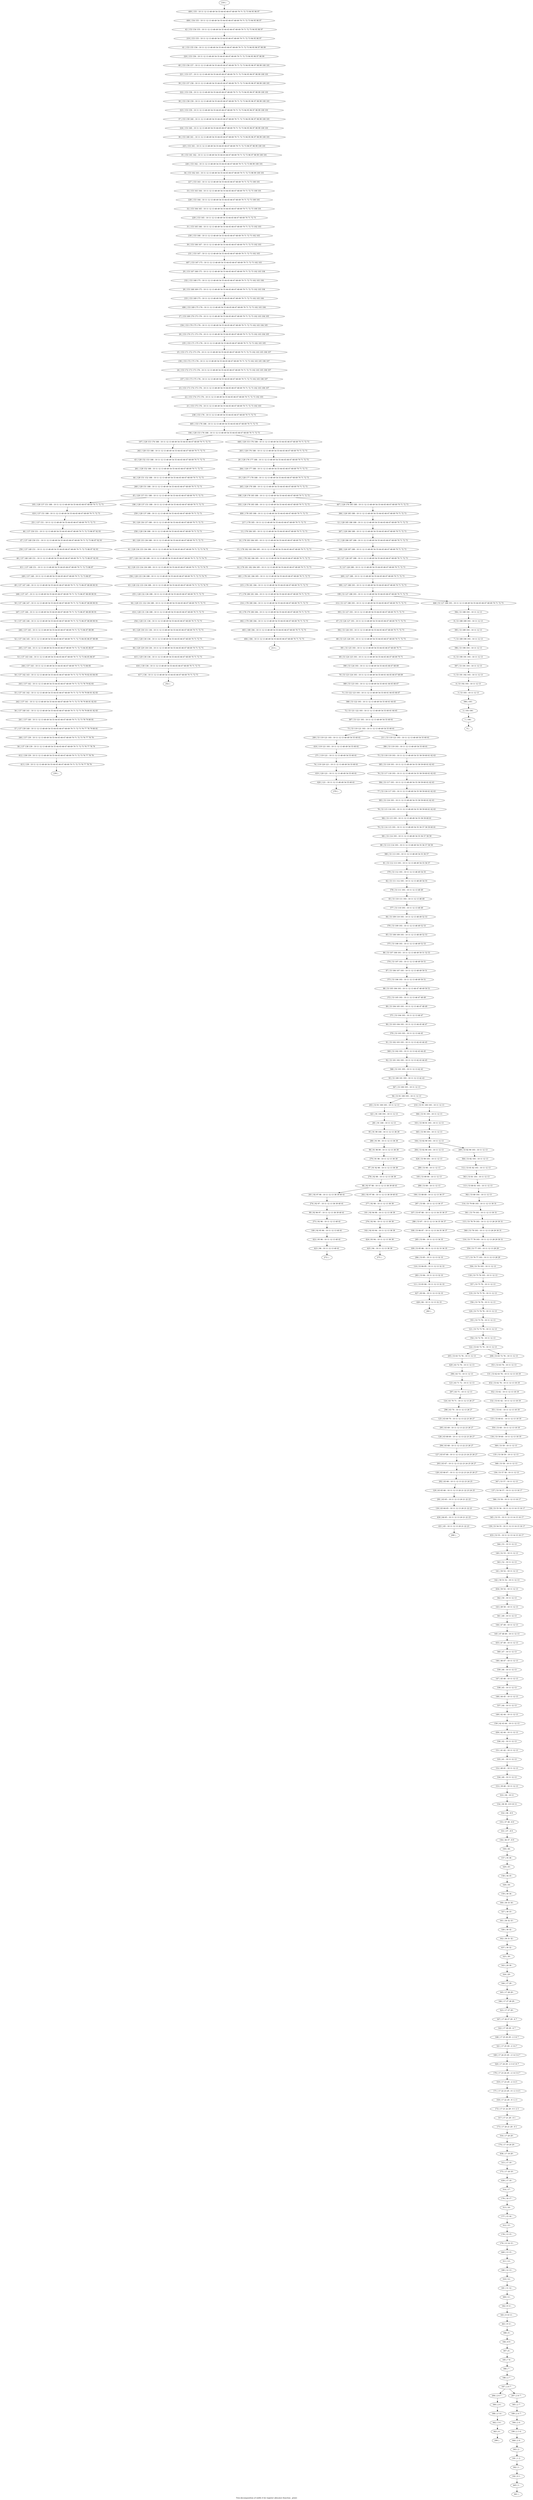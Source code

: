 digraph G {
graph [label="Tree-decomposition of width 4 for register allocator (function _print)"]
0[label="0 | : "];
1[label="1 | 194 : "];
2[label="2 | 193 194 : "];
3[label="3 | 53 193 : 10 11 12 13 "];
4[label="4 | 53 192 193 : 10 11 12 13 "];
5[label="5 | 53 191 192 193 : 10 11 12 13 "];
6[label="6 | 53 190 191 193 : 10 11 12 13 "];
7[label="7 | 53 189 190 193 : 10 11 12 13 "];
8[label="8 | 53 188 189 193 : 10 11 12 13 "];
9[label="9 | 127 128 188 : 10 11 12 13 48 49 54 55 64 65 66 67 68 69 70 71 72 73 "];
10[label="10 | 127 128 187 188 : 10 11 12 13 48 49 54 55 64 65 66 67 68 69 70 71 72 73 "];
11[label="11 | 128 186 187 188 : 10 11 12 13 48 49 54 55 64 65 66 67 68 69 70 71 72 73 "];
12[label="12 | 128 185 186 188 : 10 11 12 13 48 49 54 55 64 65 66 67 68 69 70 71 72 73 "];
13[label="13 | 178 184 185 : 10 11 12 13 48 49 54 55 64 65 66 67 68 69 70 71 72 73 "];
14[label="14 | 178 183 184 185 : 10 11 12 13 48 49 54 55 64 65 66 67 68 69 70 71 72 73 "];
15[label="15 | 178 182 183 184 185 : 10 11 12 13 48 49 54 55 64 65 66 67 68 69 70 71 72 73 "];
16[label="16 | 178 181 182 184 185 : 10 11 12 13 48 49 54 55 64 65 66 67 68 69 70 71 72 73 "];
17[label="17 | 178 180 181 184 : 10 11 12 13 48 49 54 55 64 65 66 67 68 69 70 71 72 73 "];
18[label="18 | 178 179 180 184 : 10 11 12 13 48 49 54 55 64 65 66 67 68 69 70 71 72 73 "];
19[label="19 | 128 177 178 188 : 10 11 12 13 48 49 54 55 64 65 66 67 68 69 70 71 72 73 "];
20[label="20 | 128 176 177 188 : 10 11 12 13 48 49 54 55 64 65 66 67 68 69 70 71 72 73 "];
21[label="21 | 153 175 176 : 10 11 12 13 48 49 54 55 64 65 66 67 68 69 70 71 72 73 102 103 "];
22[label="22 | 153 174 175 176 : 10 11 12 13 48 49 54 55 64 65 66 67 68 69 70 71 72 73 102 103 "];
23[label="23 | 153 173 174 175 176 : 10 11 12 13 48 49 54 55 64 65 66 67 68 69 70 71 72 73 102 103 106 107 "];
24[label="24 | 153 172 173 175 176 : 10 11 12 13 48 49 54 55 64 65 66 67 68 69 70 71 72 73 102 103 105 106 107 "];
25[label="25 | 153 171 172 175 176 : 10 11 12 13 48 49 54 55 64 65 66 67 68 69 70 71 72 73 102 103 105 106 107 "];
26[label="26 | 153 170 171 175 176 : 10 11 12 13 48 49 54 55 64 65 66 67 68 69 70 71 72 73 102 103 104 105 "];
27[label="27 | 153 169 170 175 176 : 10 11 12 13 48 49 54 55 64 65 66 67 68 69 70 71 72 73 102 103 104 105 "];
28[label="28 | 153 168 169 175 : 10 11 12 13 48 49 54 55 64 65 66 67 68 69 70 71 72 73 102 103 104 "];
29[label="29 | 153 167 168 175 : 10 11 12 13 48 49 54 55 64 65 66 67 68 69 70 71 72 73 102 103 104 "];
30[label="30 | 153 166 167 : 10 11 12 13 48 49 54 55 64 65 66 67 68 69 70 71 72 73 102 103 "];
31[label="31 | 153 165 166 : 10 11 12 13 48 49 54 55 64 65 66 67 68 69 70 71 72 73 102 103 "];
32[label="32 | 153 164 165 : 10 11 12 13 48 49 54 55 64 65 66 67 68 69 70 71 72 73 100 101 "];
33[label="33 | 153 163 164 : 10 11 12 13 48 49 54 55 64 65 66 67 68 69 70 71 72 73 100 101 "];
34[label="34 | 153 162 163 : 10 11 12 13 48 49 54 55 64 65 66 67 68 69 70 71 72 73 98 99 100 101 "];
35[label="35 | 153 161 162 : 10 11 12 13 48 49 54 55 64 65 66 67 68 69 70 71 72 73 96 97 98 99 100 101 "];
36[label="36 | 153 160 161 : 10 11 12 13 48 49 54 55 64 65 66 67 68 69 70 71 72 73 94 95 96 97 98 99 100 101 "];
37[label="37 | 153 159 160 : 10 11 12 13 48 49 54 55 64 65 66 67 68 69 70 71 72 73 94 95 96 97 98 99 100 101 "];
38[label="38 | 153 158 159 : 10 11 12 13 48 49 54 55 64 65 66 67 68 69 70 71 72 73 94 95 96 97 98 99 100 101 "];
39[label="39 | 153 157 158 : 10 11 12 13 48 49 54 55 64 65 66 67 68 69 70 71 72 73 94 95 96 97 98 99 100 101 "];
40[label="40 | 153 156 157 : 10 11 12 13 48 49 54 55 64 65 66 67 68 69 70 71 72 73 94 95 96 97 98 99 100 101 "];
41[label="41 | 153 155 156 : 10 11 12 13 48 49 54 55 64 65 66 67 68 69 70 71 72 73 94 95 96 97 98 99 "];
42[label="42 | 153 154 155 : 10 11 12 13 48 49 54 55 64 65 66 67 68 69 70 71 72 73 94 95 96 97 "];
43[label="43 | 128 152 153 188 : 10 11 12 13 48 49 54 55 64 65 66 67 68 69 70 71 72 73 "];
44[label="44 | 128 151 152 188 : 10 11 12 13 48 49 54 55 64 65 66 67 68 69 70 71 72 73 "];
45[label="45 | 128 137 151 188 : 10 11 12 13 48 49 54 55 64 65 66 67 68 69 70 71 72 73 "];
46[label="46 | 137 150 151 : 10 11 12 13 48 49 54 55 64 65 66 67 68 69 70 71 72 73 86 87 92 93 "];
47[label="47 | 137 149 150 151 : 10 11 12 13 48 49 54 55 64 65 66 67 68 69 70 71 72 73 86 87 92 93 "];
48[label="48 | 137 148 149 151 : 10 11 12 13 48 49 54 55 64 65 66 67 68 69 70 71 72 73 86 87 92 93 "];
49[label="49 | 137 147 148 : 10 11 12 13 48 49 54 55 64 65 66 67 68 69 70 71 72 73 86 87 88 89 90 91 "];
50[label="50 | 137 146 147 : 10 11 12 13 48 49 54 55 64 65 66 67 68 69 70 71 72 73 86 87 88 89 90 91 "];
51[label="51 | 137 145 146 : 10 11 12 13 48 49 54 55 64 65 66 67 68 69 70 71 72 73 86 87 88 89 90 91 "];
52[label="52 | 137 144 145 : 10 11 12 13 48 49 54 55 64 65 66 67 68 69 70 71 72 73 84 85 86 87 88 89 "];
53[label="53 | 137 143 144 : 10 11 12 13 48 49 54 55 64 65 66 67 68 69 70 71 72 73 84 85 86 87 "];
54[label="54 | 137 142 143 : 10 11 12 13 48 49 54 55 64 65 66 67 68 69 70 71 72 73 78 79 82 83 84 85 "];
55[label="55 | 137 141 142 : 10 11 12 13 48 49 54 55 64 65 66 67 68 69 70 71 72 73 78 79 80 81 82 83 "];
56[label="56 | 137 140 141 : 10 11 12 13 48 49 54 55 64 65 66 67 68 69 70 71 72 73 78 79 80 81 82 83 "];
57[label="57 | 137 139 140 : 10 11 12 13 48 49 54 55 64 65 66 67 68 69 70 71 72 73 76 77 78 79 80 81 "];
58[label="58 | 137 138 139 : 10 11 12 13 48 49 54 55 64 65 66 67 68 69 70 71 72 73 76 77 78 79 "];
59[label="59 | 128 136 137 188 : 10 11 12 13 48 49 54 55 64 65 66 67 68 69 70 71 72 73 "];
60[label="60 | 128 135 136 188 : 10 11 12 13 48 49 54 55 64 65 66 67 68 69 70 71 72 73 "];
61[label="61 | 128 134 135 136 188 : 10 11 12 13 48 49 54 55 64 65 66 67 68 69 70 71 72 73 74 75 "];
62[label="62 | 128 133 134 136 188 : 10 11 12 13 48 49 54 55 64 65 66 67 68 69 70 71 72 73 74 75 "];
63[label="63 | 128 132 133 136 188 : 10 11 12 13 48 49 54 55 64 65 66 67 68 69 70 71 72 73 74 75 "];
64[label="64 | 128 131 132 136 188 : 10 11 12 13 48 49 54 55 64 65 66 67 68 69 70 71 72 73 "];
65[label="65 | 128 130 131 136 : 10 11 12 13 48 49 54 55 64 65 66 67 68 69 70 71 72 73 "];
66[label="66 | 128 129 130 136 : 10 11 12 13 48 49 54 55 64 65 66 67 68 69 70 71 72 73 "];
67[label="67 | 53 126 127 193 : 10 11 12 13 48 49 54 55 64 65 66 67 68 69 70 71 72 73 "];
68[label="68 | 53 125 126 193 : 10 11 12 13 48 49 54 55 64 65 66 67 68 69 70 71 72 73 "];
69[label="69 | 53 124 125 193 : 10 11 12 13 48 49 54 55 64 65 66 67 68 69 70 71 "];
70[label="70 | 53 123 124 193 : 10 11 12 13 48 49 54 55 60 61 64 65 66 67 68 69 "];
71[label="71 | 53 122 123 193 : 10 11 12 13 48 49 54 55 60 61 64 65 66 67 "];
72[label="72 | 53 121 122 193 : 10 11 12 13 48 49 54 55 60 61 64 65 "];
73[label="73 | 53 119 121 193 : 10 11 12 13 48 49 54 55 60 61 "];
74[label="74 | 119 120 121 : 10 11 12 13 48 49 54 55 60 61 "];
75[label="75 | 53 118 119 193 : 10 11 12 13 48 49 54 55 58 59 60 61 62 63 "];
76[label="76 | 53 117 118 193 : 10 11 12 13 48 49 54 55 58 59 60 61 62 63 "];
77[label="77 | 53 116 117 193 : 10 11 12 13 48 49 54 55 58 59 60 61 62 63 "];
78[label="78 | 53 115 116 193 : 10 11 12 13 48 49 54 55 58 59 60 61 62 63 "];
79[label="79 | 53 114 115 193 : 10 11 12 13 48 49 54 55 56 57 58 59 60 61 "];
80[label="80 | 53 113 114 193 : 10 11 12 13 48 49 54 55 56 57 58 59 "];
81[label="81 | 53 112 113 193 : 10 11 12 13 48 49 54 55 56 57 "];
82[label="82 | 53 111 112 193 : 10 11 12 13 48 49 54 55 "];
83[label="83 | 53 110 111 193 : 10 11 12 13 48 49 "];
84[label="84 | 53 109 110 193 : 10 11 12 13 48 49 52 53 "];
85[label="85 | 53 108 109 193 : 10 11 12 13 48 49 52 53 "];
86[label="86 | 53 107 108 193 : 10 11 12 13 48 49 50 51 52 53 "];
87[label="87 | 53 106 107 193 : 10 11 12 13 48 49 50 51 "];
88[label="88 | 53 105 106 193 : 10 11 12 13 46 47 48 49 50 51 "];
89[label="89 | 53 104 105 193 : 10 11 12 13 46 47 48 49 "];
90[label="90 | 53 103 104 193 : 10 11 12 13 44 45 46 47 "];
91[label="91 | 53 102 103 193 : 10 11 12 13 42 43 44 45 "];
92[label="92 | 53 101 102 193 : 10 11 12 13 42 43 44 45 "];
93[label="93 | 53 100 101 193 : 10 11 12 13 42 43 "];
94[label="94 | 53 91 100 193 : 10 11 12 13 "];
95[label="95 | 91 99 100 : 10 11 12 13 38 39 "];
96[label="96 | 91 98 99 : 10 11 12 13 38 39 "];
97[label="97 | 91 92 98 : 10 11 12 13 38 39 "];
98[label="98 | 92 97 98 : 10 11 12 13 38 39 40 41 "];
99[label="99 | 92 96 97 : 10 11 12 13 38 39 40 41 "];
100[label="100 | 92 95 96 : 10 11 12 13 40 41 "];
101[label="101 | 92 94 98 : 10 11 12 13 38 39 "];
102[label="102 | 92 93 94 : 10 11 12 13 38 39 "];
103[label="103 | 53 90 91 193 : 10 11 12 13 "];
104[label="104 | 53 82 90 193 : 10 11 12 13 "];
105[label="105 | 53 89 90 : 10 11 12 13 "];
106[label="106 | 53 88 89 : 10 11 12 13 36 37 "];
107[label="107 | 53 87 88 : 10 11 12 13 34 35 36 37 "];
108[label="108 | 53 86 87 : 10 11 12 13 34 35 36 37 "];
109[label="109 | 53 85 86 : 10 11 12 13 32 33 34 35 "];
110[label="110 | 53 84 85 : 10 11 12 13 32 33 "];
111[label="111 | 53 83 84 : 10 11 12 13 32 33 "];
112[label="112 | 53 81 82 193 : 10 11 12 13 "];
113[label="113 | 53 80 81 193 : 10 11 12 13 "];
114[label="114 | 53 79 80 193 : 10 11 12 13 30 31 "];
115[label="115 | 53 78 79 193 : 10 11 12 13 28 29 30 31 "];
116[label="116 | 53 77 78 193 : 10 11 12 13 28 29 30 31 "];
117[label="117 | 53 76 77 193 : 10 11 12 13 28 29 "];
118[label="118 | 53 75 76 193 : 10 11 12 13 "];
119[label="119 | 53 74 75 76 : 10 11 12 13 "];
120[label="120 | 53 73 74 76 : 10 11 12 13 "];
121[label="121 | 53 72 73 76 : 10 11 12 13 "];
122[label="122 | 53 63 72 76 : 10 11 12 13 "];
123[label="123 | 63 71 72 : 10 11 12 13 "];
124[label="124 | 63 70 71 : 10 11 12 13 26 27 "];
125[label="125 | 63 69 70 : 10 11 12 13 22 23 26 27 "];
126[label="126 | 63 68 69 : 10 11 12 13 22 23 26 27 "];
127[label="127 | 63 67 68 : 10 11 12 13 22 23 24 25 26 27 "];
128[label="128 | 63 66 67 : 10 11 12 13 22 23 24 25 26 27 "];
129[label="129 | 63 65 66 : 10 11 12 13 20 21 22 23 24 25 "];
130[label="130 | 63 64 65 : 10 11 12 13 20 21 22 23 "];
131[label="131 | 53 62 63 76 : 10 11 12 13 18 19 "];
132[label="132 | 53 61 62 : 10 11 12 13 18 19 "];
133[label="133 | 53 60 61 : 10 11 12 13 18 19 "];
134[label="134 | 53 59 60 : 10 11 12 13 18 19 "];
135[label="135 | 53 58 59 : 10 11 12 13 "];
136[label="136 | 53 57 58 : 10 11 12 13 "];
137[label="137 | 53 56 57 : 10 11 12 13 16 17 "];
138[label="138 | 53 55 56 : 10 11 12 13 14 15 16 17 "];
139[label="139 | 53 54 55 : 10 11 12 13 14 15 16 17 "];
140[label="140 | 52 53 : 10 11 12 13 "];
141[label="141 | 50 52 : 10 11 12 13 "];
142[label="142 | 50 51 52 : 10 11 12 13 "];
143[label="143 | 49 50 : 10 11 12 13 "];
144[label="144 | 47 49 : 10 11 12 13 "];
145[label="145 | 47 48 49 : 10 11 12 13 "];
146[label="146 | 46 47 : 10 11 12 13 "];
147[label="147 | 45 46 : 10 11 12 13 "];
148[label="148 | 44 45 : 10 11 12 13 "];
149[label="149 | 42 44 : 10 11 12 13 "];
150[label="150 | 42 43 44 : 10 11 12 13 "];
151[label="151 | 41 42 : 10 11 12 13 "];
152[label="152 | 40 41 : 10 11 12 13 "];
153[label="153 | 39 40 : 10 11 12 13 "];
154[label="154 | 38 39 : 8 9 10 11 "];
155[label="155 | 37 38 : 8 9 "];
156[label="156 | 36 37 : 8 9 "];
157[label="157 | 35 36 : "];
158[label="158 | 34 35 : "];
159[label="159 | 30 34 : "];
160[label="160 | 30 33 34 : "];
161[label="161 | 30 32 33 : "];
162[label="162 | 30 31 32 : "];
163[label="163 | 29 30 : "];
164[label="164 | 17 29 : "];
165[label="165 | 17 28 29 : "];
166[label="166 | 17 27 28 29 : "];
167[label="167 | 17 26 27 29 : 6 7 "];
168[label="168 | 17 25 26 29 : 2 3 6 7 "];
169[label="169 | 17 24 25 29 : 2 3 4 5 6 7 "];
170[label="170 | 17 23 24 29 : 2 3 4 5 6 7 "];
171[label="171 | 17 22 23 29 : 0 1 2 3 4 5 "];
172[label="172 | 17 21 22 29 : 0 1 2 3 "];
173[label="173 | 17 20 21 29 : 0 1 "];
174[label="174 | 17 19 20 29 : "];
175[label="175 | 17 18 19 : "];
176[label="176 | 16 17 : "];
177[label="177 | 15 16 : "];
178[label="178 | 13 15 : "];
179[label="179 | 13 14 15 : "];
180[label="180 | 12 13 : "];
181[label="181 | 11 12 : "];
182[label="182 | 9 11 : "];
183[label="183 | 9 10 11 : "];
184[label="184 | 8 9 : "];
185[label="185 | 7 8 : "];
186[label="186 | 2 7 : "];
187[label="187 | 2 6 7 : "];
188[label="188 | 2 5 6 : "];
189[label="189 | 2 4 7 : "];
190[label="190 | 2 3 4 : "];
191[label="191 | 1 2 : "];
192[label="192 | 0 1 : "];
193[label="193 | 128 178 185 188 : 10 11 12 13 48 49 54 55 64 65 66 67 68 69 70 71 72 73 "];
194[label="194 | 128 153 176 188 : 10 11 12 13 48 49 54 55 64 65 66 67 68 69 70 71 72 73 "];
195[label="195 | 128 137 151 188 : 10 11 12 13 48 49 54 55 64 65 66 67 68 69 70 71 72 73 "];
196[label="196 | 128 137 151 188 : 10 11 12 13 48 49 54 55 64 65 66 67 68 69 70 71 72 73 "];
197[label="197 | 128 153 176 188 : 10 11 12 13 48 49 54 55 64 65 66 67 68 69 70 71 72 73 "];
198[label="198 | 128 178 185 188 : 10 11 12 13 48 49 54 55 64 65 66 67 68 69 70 71 72 73 "];
199[label="199 | 53 127 188 193 : 10 11 12 13 48 49 54 55 64 65 66 67 68 69 70 71 72 73 "];
200[label="200 | 53 119 121 193 : 10 11 12 13 48 49 54 55 60 61 "];
201[label="201 | 92 97 98 : 10 11 12 13 38 39 40 41 "];
202[label="202 | 92 97 98 : 10 11 12 13 38 39 40 41 "];
203[label="203 | 53 91 100 193 : 10 11 12 13 "];
204[label="204 | 53 82 90 193 : 10 11 12 13 "];
205[label="205 | 53 63 72 76 : 10 11 12 13 "];
206[label="206 | 2 6 7 : "];
207[label="207 | 2 6 7 : "];
208[label="208 | 53 63 72 76 : 10 11 12 13 "];
209[label="209 | 53 82 90 193 : 10 11 12 13 "];
210[label="210 | 53 91 100 193 : 10 11 12 13 "];
211[label="211 | 53 119 121 193 : 10 11 12 13 48 49 54 55 60 61 "];
212[label="212 | 53 127 188 193 : 10 11 12 13 48 49 54 55 64 65 66 67 68 69 70 71 72 73 "];
213[label="213 | : "];
214[label="214 | 178 180 184 : 10 11 12 13 48 49 54 55 64 65 66 67 68 69 70 71 72 73 "];
215[label="215 | 178 181 184 : 10 11 12 13 48 49 54 55 64 65 66 67 68 69 70 71 72 73 "];
216[label="216 | 178 182 184 185 : 10 11 12 13 48 49 54 55 64 65 66 67 68 69 70 71 72 73 "];
217[label="217 | 178 185 : 10 11 12 13 48 49 54 55 64 65 66 67 68 69 70 71 72 73 "];
218[label="218 | : "];
219[label="219 | 153 155 : 10 11 12 13 48 49 54 55 64 65 66 67 68 69 70 71 72 73 94 95 96 97 "];
220[label="220 | 153 156 : 10 11 12 13 48 49 54 55 64 65 66 67 68 69 70 71 72 73 94 95 96 97 98 99 "];
221[label="221 | 153 157 : 10 11 12 13 48 49 54 55 64 65 66 67 68 69 70 71 72 73 94 95 96 97 98 99 100 101 "];
222[label="222 | 153 158 : 10 11 12 13 48 49 54 55 64 65 66 67 68 69 70 71 72 73 94 95 96 97 98 99 100 101 "];
223[label="223 | 153 159 : 10 11 12 13 48 49 54 55 64 65 66 67 68 69 70 71 72 73 94 95 96 97 98 99 100 101 "];
224[label="224 | 153 160 : 10 11 12 13 48 49 54 55 64 65 66 67 68 69 70 71 72 73 94 95 96 97 98 99 100 101 "];
225[label="225 | 153 161 : 10 11 12 13 48 49 54 55 64 65 66 67 68 69 70 71 72 73 96 97 98 99 100 101 "];
226[label="226 | 153 162 : 10 11 12 13 48 49 54 55 64 65 66 67 68 69 70 71 72 73 98 99 100 101 "];
227[label="227 | 153 163 : 10 11 12 13 48 49 54 55 64 65 66 67 68 69 70 71 72 73 100 101 "];
228[label="228 | 153 164 : 10 11 12 13 48 49 54 55 64 65 66 67 68 69 70 71 72 73 100 101 "];
229[label="229 | 153 165 : 10 11 12 13 48 49 54 55 64 65 66 67 68 69 70 71 72 73 "];
230[label="230 | 153 166 : 10 11 12 13 48 49 54 55 64 65 66 67 68 69 70 71 72 73 102 103 "];
231[label="231 | 153 167 : 10 11 12 13 48 49 54 55 64 65 66 67 68 69 70 71 72 73 102 103 "];
232[label="232 | 153 168 175 : 10 11 12 13 48 49 54 55 64 65 66 67 68 69 70 71 72 73 102 103 104 "];
233[label="233 | 153 169 175 : 10 11 12 13 48 49 54 55 64 65 66 67 68 69 70 71 72 73 102 103 104 "];
234[label="234 | 153 170 175 176 : 10 11 12 13 48 49 54 55 64 65 66 67 68 69 70 71 72 73 102 103 104 105 "];
235[label="235 | 153 171 175 176 : 10 11 12 13 48 49 54 55 64 65 66 67 68 69 70 71 72 73 102 103 105 "];
236[label="236 | 153 172 175 176 : 10 11 12 13 48 49 54 55 64 65 66 67 68 69 70 71 72 73 102 103 105 106 107 "];
237[label="237 | 153 173 175 176 : 10 11 12 13 48 49 54 55 64 65 66 67 68 69 70 71 72 73 102 103 106 107 "];
238[label="238 | 153 176 : 10 11 12 13 48 49 54 55 64 65 66 67 68 69 70 71 72 73 "];
239[label="239 | : "];
240[label="240 | 137 139 : 10 11 12 13 48 49 54 55 64 65 66 67 68 69 70 71 72 73 76 77 78 79 "];
241[label="241 | 137 140 : 10 11 12 13 48 49 54 55 64 65 66 67 68 69 70 71 72 73 78 79 80 81 "];
242[label="242 | 137 141 : 10 11 12 13 48 49 54 55 64 65 66 67 68 69 70 71 72 73 78 79 80 81 82 83 "];
243[label="243 | 137 142 : 10 11 12 13 48 49 54 55 64 65 66 67 68 69 70 71 72 73 78 79 82 83 "];
244[label="244 | 137 143 : 10 11 12 13 48 49 54 55 64 65 66 67 68 69 70 71 72 73 84 85 "];
245[label="245 | 137 144 : 10 11 12 13 48 49 54 55 64 65 66 67 68 69 70 71 72 73 84 85 86 87 "];
246[label="246 | 137 145 : 10 11 12 13 48 49 54 55 64 65 66 67 68 69 70 71 72 73 86 87 88 89 "];
247[label="247 | 137 146 : 10 11 12 13 48 49 54 55 64 65 66 67 68 69 70 71 72 73 86 87 88 89 90 91 "];
248[label="248 | 137 147 : 10 11 12 13 48 49 54 55 64 65 66 67 68 69 70 71 72 73 86 87 88 89 90 91 "];
249[label="249 | 137 148 : 10 11 12 13 48 49 54 55 64 65 66 67 68 69 70 71 72 73 86 87 "];
250[label="250 | 137 149 151 : 10 11 12 13 48 49 54 55 64 65 66 67 68 69 70 71 72 73 86 87 92 93 "];
251[label="251 | 137 151 : 10 11 12 13 48 49 54 55 64 65 66 67 68 69 70 71 72 73 "];
252[label="252 | : "];
253[label="253 | 128 130 136 : 10 11 12 13 48 49 54 55 64 65 66 67 68 69 70 71 72 73 "];
254[label="254 | 128 131 136 : 10 11 12 13 48 49 54 55 64 65 66 67 68 69 70 71 72 73 "];
255[label="255 | 128 132 136 188 : 10 11 12 13 48 49 54 55 64 65 66 67 68 69 70 71 72 73 "];
256[label="256 | 128 133 136 188 : 10 11 12 13 48 49 54 55 64 65 66 67 68 69 70 71 72 73 74 75 "];
257[label="257 | 128 134 136 188 : 10 11 12 13 48 49 54 55 64 65 66 67 68 69 70 71 72 73 74 75 "];
258[label="258 | 128 136 188 : 10 11 12 13 48 49 54 55 64 65 66 67 68 69 70 71 72 73 "];
259[label="259 | 128 137 188 : 10 11 12 13 48 49 54 55 64 65 66 67 68 69 70 71 72 73 "];
260[label="260 | 128 151 188 : 10 11 12 13 48 49 54 55 64 65 66 67 68 69 70 71 72 73 "];
261[label="261 | 128 152 188 : 10 11 12 13 48 49 54 55 64 65 66 67 68 69 70 71 72 73 "];
262[label="262 | 128 153 188 : 10 11 12 13 48 49 54 55 64 65 66 67 68 69 70 71 72 73 "];
263[label="263 | 128 176 188 : 10 11 12 13 48 49 54 55 64 65 66 67 68 69 70 71 72 73 "];
264[label="264 | 128 177 188 : 10 11 12 13 48 49 54 55 64 65 66 67 68 69 70 71 72 73 "];
265[label="265 | 128 178 188 : 10 11 12 13 48 49 54 55 64 65 66 67 68 69 70 71 72 73 "];
266[label="266 | 128 185 188 : 10 11 12 13 48 49 54 55 64 65 66 67 68 69 70 71 72 73 "];
267[label="267 | 128 186 188 : 10 11 12 13 48 49 54 55 64 65 66 67 68 69 70 71 72 73 "];
268[label="268 | 128 187 188 : 10 11 12 13 48 49 54 55 64 65 66 67 68 69 70 71 72 73 "];
269[label="269 | 127 188 : 10 11 12 13 48 49 54 55 64 65 66 67 68 69 70 71 72 73 "];
270[label="270 | : "];
271[label="271 | 119 121 : 10 11 12 13 48 49 54 55 60 61 "];
272[label="272 | : "];
273[label="273 | 92 96 : 10 11 12 13 40 41 "];
274[label="274 | 92 97 : 10 11 12 13 38 39 40 41 "];
275[label="275 | : "];
276[label="276 | 92 94 : 10 11 12 13 38 39 "];
277[label="277 | 92 98 : 10 11 12 13 38 39 "];
278[label="278 | 92 98 : 10 11 12 13 38 39 "];
279[label="279 | 91 98 : 10 11 12 13 38 39 "];
280[label="280 | 91 99 : 10 11 12 13 38 39 "];
281[label="281 | 91 100 : 10 11 12 13 "];
282[label="282 | : "];
283[label="283 | 53 84 : 10 11 12 13 32 33 "];
284[label="284 | 53 85 : 10 11 12 13 32 33 "];
285[label="285 | 53 86 : 10 11 12 13 34 35 "];
286[label="286 | 53 87 : 10 11 12 13 34 35 36 37 "];
287[label="287 | 53 88 : 10 11 12 13 36 37 "];
288[label="288 | 53 89 : 10 11 12 13 "];
289[label="289 | 53 90 : 10 11 12 13 "];
290[label="290 | : "];
291[label="291 | 63 65 : 10 11 12 13 20 21 22 23 "];
292[label="292 | 63 66 : 10 11 12 13 22 23 24 25 "];
293[label="293 | 63 67 : 10 11 12 13 22 23 24 25 26 27 "];
294[label="294 | 63 68 : 10 11 12 13 22 23 26 27 "];
295[label="295 | 63 69 : 10 11 12 13 22 23 26 27 "];
296[label="296 | 63 70 : 10 11 12 13 26 27 "];
297[label="297 | 63 71 : 10 11 12 13 "];
298[label="298 | 63 72 : 10 11 12 13 "];
299[label="299 | : "];
300[label="300 | 2 6 : "];
301[label="301 | : "];
302[label="302 | 1 : "];
303[label="303 | 2 : "];
304[label="304 | 2 4 : "];
305[label="305 | 2 7 : "];
306[label="306 | 7 : "];
307[label="307 | 8 : "];
308[label="308 | 9 : "];
309[label="309 | 11 : "];
310[label="310 | 12 : "];
311[label="311 | 13 : "];
312[label="312 | 15 : "];
313[label="313 | 16 : "];
314[label="314 | 17 : "];
315[label="315 | 17 19 : "];
316[label="316 | 17 20 29 : "];
317[label="317 | 17 21 29 : 0 1 "];
318[label="318 | 17 22 29 : 0 1 2 3 "];
319[label="319 | 17 23 29 : 2 3 4 5 "];
320[label="320 | 17 24 29 : 2 3 4 5 6 7 "];
321[label="321 | 17 25 29 : 2 3 6 7 "];
322[label="322 | 17 26 29 : 6 7 "];
323[label="323 | 17 27 29 : "];
324[label="324 | 29 : "];
325[label="325 | 30 : "];
326[label="326 | 30 32 : "];
327[label="327 | 30 33 : "];
328[label="328 | 34 : "];
329[label="329 | 35 : "];
330[label="330 | 36 : "];
331[label="331 | 37 : 8 9 "];
332[label="332 | 38 : 8 9 "];
333[label="333 | 39 : 10 11 "];
334[label="334 | 40 : 10 11 12 13 "];
335[label="335 | 41 : 10 11 12 13 "];
336[label="336 | 42 : 10 11 12 13 "];
337[label="337 | 44 : 10 11 12 13 "];
338[label="338 | 45 : 10 11 12 13 "];
339[label="339 | 46 : 10 11 12 13 "];
340[label="340 | 47 : 10 11 12 13 "];
341[label="341 | 49 : 10 11 12 13 "];
342[label="342 | 50 : 10 11 12 13 "];
343[label="343 | 52 : 10 11 12 13 "];
344[label="344 | 53 : 10 11 12 13 "];
345[label="345 | 53 55 : 10 11 12 13 14 15 16 17 "];
346[label="346 | 53 56 : 10 11 12 13 16 17 "];
347[label="347 | 53 57 : 10 11 12 13 "];
348[label="348 | 53 58 : 10 11 12 13 "];
349[label="349 | 53 59 : 10 11 12 13 "];
350[label="350 | 53 60 : 10 11 12 13 18 19 "];
351[label="351 | 53 61 : 10 11 12 13 18 19 "];
352[label="352 | 53 62 : 10 11 12 13 18 19 "];
353[label="353 | 53 63 76 : 10 11 12 13 "];
354[label="354 | 53 72 76 : 10 11 12 13 "];
355[label="355 | 53 73 76 : 10 11 12 13 "];
356[label="356 | 53 74 76 : 10 11 12 13 "];
357[label="357 | 53 75 76 : 10 11 12 13 "];
358[label="358 | 53 76 193 : 10 11 12 13 "];
359[label="359 | 53 77 193 : 10 11 12 13 28 29 "];
360[label="360 | 53 78 193 : 10 11 12 13 28 29 30 31 "];
361[label="361 | 53 79 193 : 10 11 12 13 30 31 "];
362[label="362 | 53 80 193 : 10 11 12 13 "];
363[label="363 | 53 81 193 : 10 11 12 13 "];
364[label="364 | 53 82 193 : 10 11 12 13 "];
365[label="365 | 53 90 193 : 10 11 12 13 "];
366[label="366 | 53 91 193 : 10 11 12 13 "];
367[label="367 | 53 100 193 : 10 11 12 13 "];
368[label="368 | 53 101 193 : 10 11 12 13 42 43 "];
369[label="369 | 53 102 193 : 10 11 12 13 42 43 44 45 "];
370[label="370 | 53 103 193 : 10 11 12 13 44 45 "];
371[label="371 | 53 104 193 : 10 11 12 13 46 47 "];
372[label="372 | 53 105 193 : 10 11 12 13 46 47 48 49 "];
373[label="373 | 53 106 193 : 10 11 12 13 48 49 50 51 "];
374[label="374 | 53 107 193 : 10 11 12 13 48 49 50 51 "];
375[label="375 | 53 108 193 : 10 11 12 13 48 49 52 53 "];
376[label="376 | 53 109 193 : 10 11 12 13 48 49 52 53 "];
377[label="377 | 53 110 193 : 10 11 12 13 48 49 "];
378[label="378 | 53 111 193 : 10 11 12 13 48 49 "];
379[label="379 | 53 112 193 : 10 11 12 13 48 49 54 55 "];
380[label="380 | 53 113 193 : 10 11 12 13 48 49 54 55 56 57 "];
381[label="381 | 53 114 193 : 10 11 12 13 48 49 54 55 56 57 58 59 "];
382[label="382 | 53 115 193 : 10 11 12 13 48 49 54 55 58 59 60 61 "];
383[label="383 | 53 116 193 : 10 11 12 13 48 49 54 55 58 59 60 61 62 63 "];
384[label="384 | 53 117 193 : 10 11 12 13 48 49 54 55 58 59 60 61 62 63 "];
385[label="385 | 53 118 193 : 10 11 12 13 48 49 54 55 58 59 60 61 62 63 "];
386[label="386 | 53 119 193 : 10 11 12 13 48 49 54 55 60 61 "];
387[label="387 | 53 121 193 : 10 11 12 13 48 49 54 55 60 61 "];
388[label="388 | 53 122 193 : 10 11 12 13 48 49 54 55 60 61 64 65 "];
389[label="389 | 53 123 193 : 10 11 12 13 48 49 54 55 60 61 64 65 66 67 "];
390[label="390 | 53 124 193 : 10 11 12 13 48 49 54 55 64 65 66 67 68 69 "];
391[label="391 | 53 125 193 : 10 11 12 13 48 49 54 55 64 65 66 67 68 69 70 71 "];
392[label="392 | 53 126 193 : 10 11 12 13 48 49 54 55 64 65 66 67 68 69 70 71 72 73 "];
393[label="393 | 53 127 193 : 10 11 12 13 48 49 54 55 64 65 66 67 68 69 70 71 72 73 "];
394[label="394 | 53 188 193 : 10 11 12 13 "];
395[label="395 | 53 189 193 : 10 11 12 13 "];
396[label="396 | 53 190 193 : 10 11 12 13 "];
397[label="397 | 53 191 193 : 10 11 12 13 "];
398[label="398 | 193 : "];
399[label="399 | 127 188 193 : 10 11 12 13 48 49 54 55 64 65 66 67 68 69 70 71 72 73 "];
400[label="400 | 178 185 188 : 10 11 12 13 48 49 54 55 64 65 66 67 68 69 70 71 72 73 "];
401[label="401 | 178 181 184 185 : 10 11 12 13 48 49 54 55 64 65 66 67 68 69 70 71 72 73 "];
402[label="402 | 179 180 184 : 10 11 12 13 48 49 54 55 64 65 66 67 68 69 70 71 72 73 "];
403[label="403 | 180 184 : 10 11 12 13 48 49 54 55 64 65 66 67 68 69 70 71 72 73 "];
404[label="404 | 184 : 10 11 12 13 48 49 54 55 64 65 66 67 68 69 70 71 72 73 "];
405[label="405 | 153 176 188 : 10 11 12 13 48 49 54 55 64 65 66 67 68 69 70 71 72 73 "];
406[label="406 | 153 169 175 176 : 10 11 12 13 48 49 54 55 64 65 66 67 68 69 70 71 72 73 102 103 104 "];
407[label="407 | 153 167 175 : 10 11 12 13 48 49 54 55 64 65 66 67 68 69 70 71 72 73 102 103 "];
408[label="408 | 154 155 : 10 11 12 13 48 49 54 55 64 65 66 67 68 69 70 71 72 73 94 95 96 97 "];
409[label="409 | 155 : 10 11 12 13 48 49 54 55 64 65 66 67 68 69 70 71 72 73 94 95 96 97 "];
410[label="410 | 137 151 188 : 10 11 12 13 48 49 54 55 64 65 66 67 68 69 70 71 72 73 "];
411[label="411 | 137 148 151 : 10 11 12 13 48 49 54 55 64 65 66 67 68 69 70 71 72 73 86 87 "];
412[label="412 | 138 139 : 10 11 12 13 48 49 54 55 64 65 66 67 68 69 70 71 72 73 76 77 78 79 "];
413[label="413 | 139 : 10 11 12 13 48 49 54 55 64 65 66 67 68 69 70 71 72 73 76 77 78 79 "];
414[label="414 | 128 131 136 188 : 10 11 12 13 48 49 54 55 64 65 66 67 68 69 70 71 72 73 "];
415[label="415 | 129 130 136 : 10 11 12 13 48 49 54 55 64 65 66 67 68 69 70 71 72 73 "];
416[label="416 | 130 136 : 10 11 12 13 48 49 54 55 64 65 66 67 68 69 70 71 72 73 "];
417[label="417 | 136 : 10 11 12 13 48 49 54 55 64 65 66 67 68 69 70 71 72 73 "];
418[label="418 | 119 121 193 : 10 11 12 13 48 49 54 55 60 61 "];
419[label="419 | 120 121 : 10 11 12 13 48 49 54 55 60 61 "];
420[label="420 | 121 : 10 11 12 13 48 49 54 55 60 61 "];
421[label="421 | 91 100 193 : 10 11 12 13 "];
422[label="422 | 95 96 : 10 11 12 13 40 41 "];
423[label="423 | 96 : 10 11 12 13 40 41 "];
424[label="424 | 93 94 : 10 11 12 13 38 39 "];
425[label="425 | 94 : 10 11 12 13 38 39 "];
426[label="426 | 53 90 193 : 10 11 12 13 "];
427[label="427 | 83 84 : 10 11 12 13 32 33 "];
428[label="428 | 84 : 10 11 12 13 32 33 "];
429[label="429 | 63 72 76 : 10 11 12 13 "];
430[label="430 | 64 65 : 10 11 12 13 20 21 22 23 "];
431[label="431 | 65 : 10 11 12 13 20 21 22 23 "];
432[label="432 | 53 62 76 : 10 11 12 13 18 19 "];
433[label="433 | 53 55 : 10 11 12 13 14 15 16 17 "];
434[label="434 | 50 52 : 10 11 12 13 "];
435[label="435 | 47 49 : 10 11 12 13 "];
436[label="436 | 42 44 : 10 11 12 13 "];
437[label="437 | 30 32 : "];
438[label="438 | 17 19 29 : "];
439[label="439 | 17 19 : "];
440[label="440 | 13 15 : "];
441[label="441 | 9 11 : "];
442[label="442 | 5 6 : "];
443[label="443 | 6 : "];
444[label="444 | 2 4 : "];
445[label="445 | 1 : "];
446[label="446 | 53 127 188 193 : 10 11 12 13 48 49 54 55 64 65 66 67 68 69 70 71 72 73 "];
447[label="447 | 128 178 185 188 : 10 11 12 13 48 49 54 55 64 65 66 67 68 69 70 71 72 73 "];
448[label="448 | 128 153 176 188 : 10 11 12 13 48 49 54 55 64 65 66 67 68 69 70 71 72 73 "];
13->14 ;
14->15 ;
46->47 ;
60->61 ;
141->142 ;
144->145 ;
149->150 ;
159->160 ;
164->165 ;
165->166 ;
178->179 ;
182->183 ;
186->187 ;
45->195 ;
45->196 ;
73->200 ;
98->201 ;
98->202 ;
94->203 ;
104->204 ;
122->205 ;
187->206 ;
187->207 ;
122->208 ;
104->209 ;
94->210 ;
73->211 ;
214->18 ;
17->214 ;
215->17 ;
216->16 ;
15->216 ;
217->13 ;
240->58 ;
57->240 ;
241->57 ;
56->241 ;
242->56 ;
55->242 ;
243->55 ;
54->243 ;
244->54 ;
53->244 ;
245->53 ;
52->245 ;
246->52 ;
51->246 ;
247->51 ;
50->247 ;
248->50 ;
49->248 ;
249->49 ;
250->48 ;
47->250 ;
251->46 ;
253->66 ;
65->253 ;
254->65 ;
255->64 ;
63->255 ;
256->63 ;
62->256 ;
257->62 ;
61->257 ;
258->60 ;
59->258 ;
259->59 ;
196->259 ;
260->45 ;
44->260 ;
261->44 ;
43->261 ;
262->43 ;
197->262 ;
271->74 ;
273->100 ;
99->273 ;
274->99 ;
201->274 ;
276->102 ;
101->276 ;
277->101 ;
202->277 ;
278->98 ;
97->278 ;
279->97 ;
96->279 ;
280->96 ;
95->280 ;
281->95 ;
283->111 ;
110->283 ;
284->110 ;
109->284 ;
285->109 ;
108->285 ;
286->108 ;
107->286 ;
287->107 ;
106->287 ;
288->106 ;
105->288 ;
289->105 ;
291->130 ;
129->291 ;
292->129 ;
128->292 ;
293->128 ;
127->293 ;
294->127 ;
126->294 ;
295->126 ;
125->295 ;
296->125 ;
124->296 ;
297->124 ;
123->297 ;
298->123 ;
300->188 ;
206->300 ;
302->192 ;
191->302 ;
303->191 ;
304->190 ;
189->304 ;
305->189 ;
207->305 ;
306->186 ;
185->306 ;
307->185 ;
184->307 ;
308->184 ;
309->182 ;
181->309 ;
310->181 ;
180->310 ;
311->180 ;
312->178 ;
177->312 ;
313->177 ;
176->313 ;
314->176 ;
315->175 ;
316->174 ;
173->316 ;
317->173 ;
172->317 ;
318->172 ;
171->318 ;
319->171 ;
170->319 ;
320->170 ;
169->320 ;
321->169 ;
168->321 ;
322->168 ;
167->322 ;
323->167 ;
166->323 ;
324->164 ;
163->324 ;
325->163 ;
326->162 ;
161->326 ;
327->161 ;
160->327 ;
328->159 ;
158->328 ;
329->158 ;
157->329 ;
330->157 ;
156->330 ;
331->156 ;
155->331 ;
332->155 ;
154->332 ;
333->154 ;
153->333 ;
334->153 ;
152->334 ;
335->152 ;
151->335 ;
336->151 ;
337->149 ;
148->337 ;
338->148 ;
147->338 ;
339->147 ;
146->339 ;
340->146 ;
341->144 ;
143->341 ;
342->143 ;
343->141 ;
140->343 ;
344->140 ;
345->139 ;
138->345 ;
346->138 ;
137->346 ;
347->137 ;
136->347 ;
348->136 ;
135->348 ;
349->135 ;
134->349 ;
350->134 ;
133->350 ;
351->133 ;
132->351 ;
352->132 ;
353->131 ;
208->353 ;
354->122 ;
121->354 ;
355->121 ;
120->355 ;
356->120 ;
119->356 ;
357->119 ;
118->357 ;
358->118 ;
117->358 ;
359->117 ;
116->359 ;
360->116 ;
115->360 ;
361->115 ;
114->361 ;
362->114 ;
113->362 ;
363->113 ;
112->363 ;
364->112 ;
209->364 ;
365->104 ;
103->365 ;
366->103 ;
210->366 ;
367->94 ;
93->367 ;
368->93 ;
92->368 ;
369->92 ;
91->369 ;
370->91 ;
90->370 ;
371->90 ;
89->371 ;
372->89 ;
88->372 ;
373->88 ;
87->373 ;
374->87 ;
86->374 ;
375->86 ;
85->375 ;
376->85 ;
84->376 ;
377->84 ;
83->377 ;
378->83 ;
82->378 ;
379->82 ;
81->379 ;
380->81 ;
80->380 ;
381->80 ;
79->381 ;
382->79 ;
78->382 ;
383->78 ;
77->383 ;
384->77 ;
76->384 ;
385->76 ;
75->385 ;
386->75 ;
211->386 ;
387->73 ;
72->387 ;
388->72 ;
71->388 ;
389->71 ;
70->389 ;
390->70 ;
69->390 ;
391->69 ;
68->391 ;
392->68 ;
67->392 ;
393->67 ;
212->393 ;
400->217 ;
193->400 ;
401->215 ;
16->401 ;
18->402 ;
402->403 ;
404->213 ;
403->404 ;
410->251 ;
195->410 ;
411->249 ;
48->411 ;
58->412 ;
413->239 ;
412->413 ;
414->254 ;
64->414 ;
66->415 ;
415->416 ;
417->252 ;
416->417 ;
418->271 ;
200->418 ;
74->419 ;
420->270 ;
419->420 ;
421->281 ;
203->421 ;
100->422 ;
423->272 ;
422->423 ;
102->424 ;
425->275 ;
424->425 ;
426->289 ;
204->426 ;
111->427 ;
428->282 ;
427->428 ;
429->298 ;
205->429 ;
130->430 ;
431->290 ;
430->431 ;
432->352 ;
131->432 ;
433->344 ;
139->433 ;
434->342 ;
142->434 ;
435->340 ;
145->435 ;
436->336 ;
150->436 ;
437->325 ;
162->437 ;
438->315 ;
174->438 ;
439->314 ;
175->439 ;
440->311 ;
179->440 ;
441->308 ;
183->441 ;
188->442 ;
443->299 ;
442->443 ;
444->303 ;
190->444 ;
445->301 ;
192->445 ;
218->409 ;
409->408 ;
408->42 ;
42->219 ;
219->41 ;
41->220 ;
220->40 ;
40->221 ;
221->39 ;
39->222 ;
222->38 ;
38->223 ;
223->37 ;
37->224 ;
224->36 ;
36->225 ;
225->35 ;
35->226 ;
226->34 ;
34->227 ;
227->33 ;
33->228 ;
228->32 ;
32->229 ;
229->31 ;
31->230 ;
230->30 ;
30->231 ;
231->407 ;
407->29 ;
29->232 ;
232->28 ;
28->233 ;
233->406 ;
406->27 ;
27->234 ;
234->26 ;
26->235 ;
235->25 ;
25->236 ;
236->24 ;
24->237 ;
237->23 ;
23->22 ;
22->21 ;
21->238 ;
238->405 ;
405->194 ;
263->20 ;
20->264 ;
264->19 ;
19->265 ;
265->198 ;
266->12 ;
12->267 ;
267->11 ;
11->268 ;
268->10 ;
10->9 ;
9->269 ;
269->399 ;
399->199 ;
394->8 ;
8->395 ;
395->7 ;
7->396 ;
396->6 ;
6->397 ;
397->5 ;
5->4 ;
4->3 ;
3->398 ;
398->2 ;
2->1 ;
1->0 ;
446->394 ;
447->266 ;
448->263 ;
199->212 ;
199->446 ;
198->193 ;
198->447 ;
194->197 ;
194->448 ;
}
